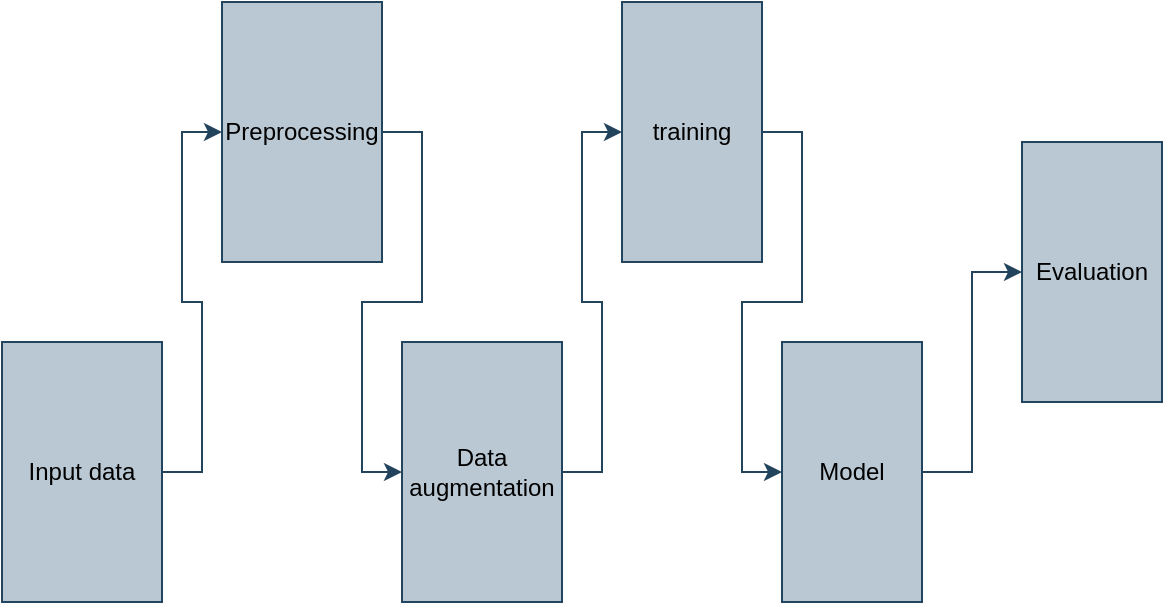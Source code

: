 <mxfile version="21.0.2" type="device"><diagram name="Page-1" id="PKdrZRAPQUrXjKZ2spo8"><mxGraphModel dx="1434" dy="771" grid="1" gridSize="10" guides="1" tooltips="1" connect="1" arrows="1" fold="1" page="1" pageScale="1" pageWidth="827" pageHeight="1169" math="0" shadow="0"><root><mxCell id="0"/><mxCell id="1" parent="0"/><mxCell id="x8TAcL_2ONPB3yWvarWY-7" style="edgeStyle=orthogonalEdgeStyle;rounded=0;orthogonalLoop=1;jettySize=auto;html=1;entryX=0;entryY=0.5;entryDx=0;entryDy=0;fillColor=#bac8d3;strokeColor=#23445d;" edge="1" parent="1" source="x8TAcL_2ONPB3yWvarWY-1" target="x8TAcL_2ONPB3yWvarWY-2"><mxGeometry relative="1" as="geometry"/></mxCell><mxCell id="x8TAcL_2ONPB3yWvarWY-1" value="Input data" style="rounded=0;whiteSpace=wrap;html=1;fillColor=#bac8d3;strokeColor=#23445d;" vertex="1" parent="1"><mxGeometry x="60" y="230" width="80" height="130" as="geometry"/></mxCell><mxCell id="x8TAcL_2ONPB3yWvarWY-8" style="edgeStyle=orthogonalEdgeStyle;rounded=0;orthogonalLoop=1;jettySize=auto;html=1;entryX=0;entryY=0.5;entryDx=0;entryDy=0;fillColor=#bac8d3;strokeColor=#23445d;" edge="1" parent="1" source="x8TAcL_2ONPB3yWvarWY-2" target="x8TAcL_2ONPB3yWvarWY-3"><mxGeometry relative="1" as="geometry"/></mxCell><mxCell id="x8TAcL_2ONPB3yWvarWY-2" value="Preprocessing" style="rounded=0;whiteSpace=wrap;html=1;fillColor=#bac8d3;strokeColor=#23445d;" vertex="1" parent="1"><mxGeometry x="170" y="60" width="80" height="130" as="geometry"/></mxCell><mxCell id="x8TAcL_2ONPB3yWvarWY-9" style="edgeStyle=orthogonalEdgeStyle;rounded=0;orthogonalLoop=1;jettySize=auto;html=1;entryX=0;entryY=0.5;entryDx=0;entryDy=0;fillColor=#bac8d3;strokeColor=#23445d;" edge="1" parent="1" source="x8TAcL_2ONPB3yWvarWY-3" target="x8TAcL_2ONPB3yWvarWY-4"><mxGeometry relative="1" as="geometry"/></mxCell><mxCell id="x8TAcL_2ONPB3yWvarWY-3" value="Data augmentation" style="rounded=0;whiteSpace=wrap;html=1;fillColor=#bac8d3;strokeColor=#23445d;" vertex="1" parent="1"><mxGeometry x="260" y="230" width="80" height="130" as="geometry"/></mxCell><mxCell id="x8TAcL_2ONPB3yWvarWY-10" style="edgeStyle=orthogonalEdgeStyle;rounded=0;orthogonalLoop=1;jettySize=auto;html=1;entryX=0;entryY=0.5;entryDx=0;entryDy=0;fillColor=#bac8d3;strokeColor=#23445d;" edge="1" parent="1" source="x8TAcL_2ONPB3yWvarWY-4" target="x8TAcL_2ONPB3yWvarWY-5"><mxGeometry relative="1" as="geometry"/></mxCell><mxCell id="x8TAcL_2ONPB3yWvarWY-4" value="training" style="rounded=0;whiteSpace=wrap;html=1;fillColor=#bac8d3;strokeColor=#23445d;" vertex="1" parent="1"><mxGeometry x="370" y="60" width="70" height="130" as="geometry"/></mxCell><mxCell id="x8TAcL_2ONPB3yWvarWY-11" value="" style="edgeStyle=orthogonalEdgeStyle;rounded=0;orthogonalLoop=1;jettySize=auto;html=1;fillColor=#bac8d3;strokeColor=#23445d;" edge="1" parent="1" source="x8TAcL_2ONPB3yWvarWY-5" target="x8TAcL_2ONPB3yWvarWY-6"><mxGeometry relative="1" as="geometry"/></mxCell><mxCell id="x8TAcL_2ONPB3yWvarWY-5" value="Model" style="rounded=0;whiteSpace=wrap;html=1;fillColor=#bac8d3;strokeColor=#23445d;" vertex="1" parent="1"><mxGeometry x="450" y="230" width="70" height="130" as="geometry"/></mxCell><mxCell id="x8TAcL_2ONPB3yWvarWY-6" value="Evaluation" style="rounded=0;whiteSpace=wrap;html=1;fillColor=#bac8d3;strokeColor=#23445d;" vertex="1" parent="1"><mxGeometry x="570" y="130" width="70" height="130" as="geometry"/></mxCell></root></mxGraphModel></diagram></mxfile>